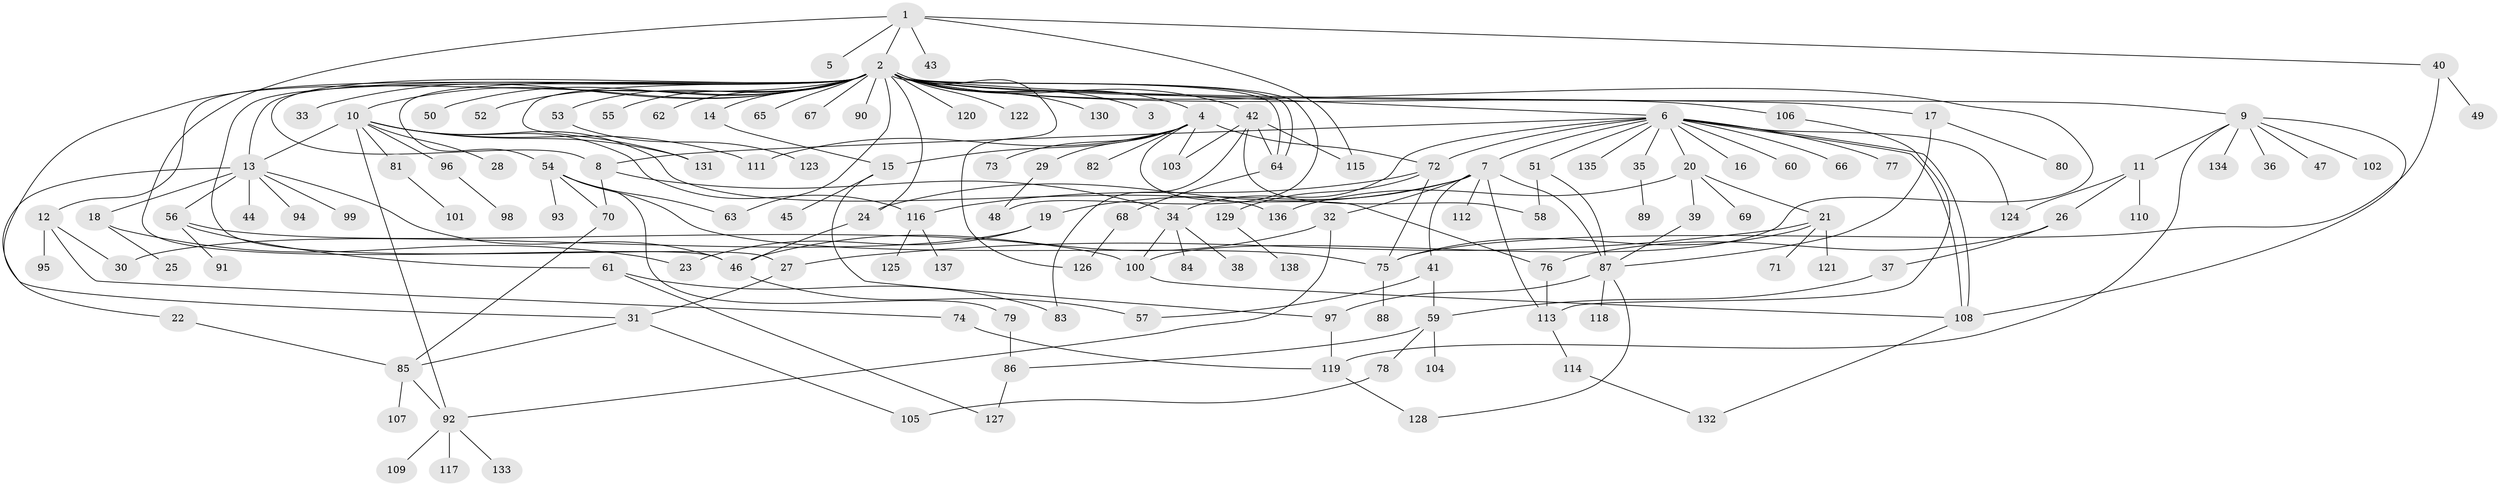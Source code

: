 // Generated by graph-tools (version 1.1) at 2025/11/02/27/25 16:11:09]
// undirected, 138 vertices, 193 edges
graph export_dot {
graph [start="1"]
  node [color=gray90,style=filled];
  1;
  2;
  3;
  4;
  5;
  6;
  7;
  8;
  9;
  10;
  11;
  12;
  13;
  14;
  15;
  16;
  17;
  18;
  19;
  20;
  21;
  22;
  23;
  24;
  25;
  26;
  27;
  28;
  29;
  30;
  31;
  32;
  33;
  34;
  35;
  36;
  37;
  38;
  39;
  40;
  41;
  42;
  43;
  44;
  45;
  46;
  47;
  48;
  49;
  50;
  51;
  52;
  53;
  54;
  55;
  56;
  57;
  58;
  59;
  60;
  61;
  62;
  63;
  64;
  65;
  66;
  67;
  68;
  69;
  70;
  71;
  72;
  73;
  74;
  75;
  76;
  77;
  78;
  79;
  80;
  81;
  82;
  83;
  84;
  85;
  86;
  87;
  88;
  89;
  90;
  91;
  92;
  93;
  94;
  95;
  96;
  97;
  98;
  99;
  100;
  101;
  102;
  103;
  104;
  105;
  106;
  107;
  108;
  109;
  110;
  111;
  112;
  113;
  114;
  115;
  116;
  117;
  118;
  119;
  120;
  121;
  122;
  123;
  124;
  125;
  126;
  127;
  128;
  129;
  130;
  131;
  132;
  133;
  134;
  135;
  136;
  137;
  138;
  1 -- 2;
  1 -- 5;
  1 -- 40;
  1 -- 43;
  1 -- 46;
  1 -- 115;
  2 -- 3;
  2 -- 4;
  2 -- 6;
  2 -- 8;
  2 -- 9;
  2 -- 10;
  2 -- 12;
  2 -- 13;
  2 -- 14;
  2 -- 17;
  2 -- 24;
  2 -- 27;
  2 -- 31;
  2 -- 33;
  2 -- 42;
  2 -- 48;
  2 -- 50;
  2 -- 52;
  2 -- 53;
  2 -- 54;
  2 -- 55;
  2 -- 62;
  2 -- 63;
  2 -- 64;
  2 -- 64;
  2 -- 65;
  2 -- 67;
  2 -- 90;
  2 -- 100;
  2 -- 106;
  2 -- 120;
  2 -- 122;
  2 -- 126;
  2 -- 130;
  2 -- 131;
  4 -- 15;
  4 -- 29;
  4 -- 72;
  4 -- 73;
  4 -- 76;
  4 -- 82;
  4 -- 103;
  4 -- 111;
  6 -- 7;
  6 -- 8;
  6 -- 16;
  6 -- 20;
  6 -- 34;
  6 -- 35;
  6 -- 51;
  6 -- 60;
  6 -- 66;
  6 -- 72;
  6 -- 77;
  6 -- 108;
  6 -- 108;
  6 -- 124;
  6 -- 135;
  7 -- 19;
  7 -- 24;
  7 -- 32;
  7 -- 41;
  7 -- 87;
  7 -- 112;
  7 -- 113;
  8 -- 34;
  8 -- 70;
  9 -- 11;
  9 -- 36;
  9 -- 47;
  9 -- 102;
  9 -- 108;
  9 -- 119;
  9 -- 134;
  10 -- 13;
  10 -- 28;
  10 -- 81;
  10 -- 92;
  10 -- 96;
  10 -- 111;
  10 -- 116;
  10 -- 131;
  10 -- 136;
  11 -- 26;
  11 -- 110;
  11 -- 124;
  12 -- 30;
  12 -- 74;
  12 -- 95;
  13 -- 18;
  13 -- 22;
  13 -- 44;
  13 -- 46;
  13 -- 56;
  13 -- 94;
  13 -- 99;
  14 -- 15;
  15 -- 45;
  15 -- 97;
  17 -- 80;
  17 -- 87;
  18 -- 23;
  18 -- 25;
  19 -- 23;
  19 -- 30;
  20 -- 21;
  20 -- 39;
  20 -- 69;
  20 -- 136;
  21 -- 27;
  21 -- 71;
  21 -- 75;
  21 -- 121;
  22 -- 85;
  24 -- 46;
  26 -- 37;
  26 -- 76;
  27 -- 31;
  29 -- 48;
  31 -- 85;
  31 -- 105;
  32 -- 46;
  32 -- 92;
  34 -- 38;
  34 -- 84;
  34 -- 100;
  35 -- 89;
  37 -- 59;
  39 -- 87;
  40 -- 49;
  40 -- 75;
  41 -- 57;
  41 -- 59;
  42 -- 58;
  42 -- 64;
  42 -- 83;
  42 -- 103;
  42 -- 115;
  46 -- 57;
  51 -- 58;
  51 -- 87;
  53 -- 123;
  54 -- 63;
  54 -- 70;
  54 -- 75;
  54 -- 79;
  54 -- 93;
  56 -- 61;
  56 -- 91;
  56 -- 100;
  59 -- 78;
  59 -- 86;
  59 -- 104;
  61 -- 83;
  61 -- 127;
  64 -- 68;
  68 -- 126;
  70 -- 85;
  72 -- 75;
  72 -- 116;
  72 -- 129;
  74 -- 119;
  75 -- 88;
  76 -- 113;
  78 -- 105;
  79 -- 86;
  81 -- 101;
  85 -- 92;
  85 -- 107;
  86 -- 127;
  87 -- 97;
  87 -- 118;
  87 -- 128;
  92 -- 109;
  92 -- 117;
  92 -- 133;
  96 -- 98;
  97 -- 119;
  100 -- 108;
  106 -- 113;
  108 -- 132;
  113 -- 114;
  114 -- 132;
  116 -- 125;
  116 -- 137;
  119 -- 128;
  129 -- 138;
}
